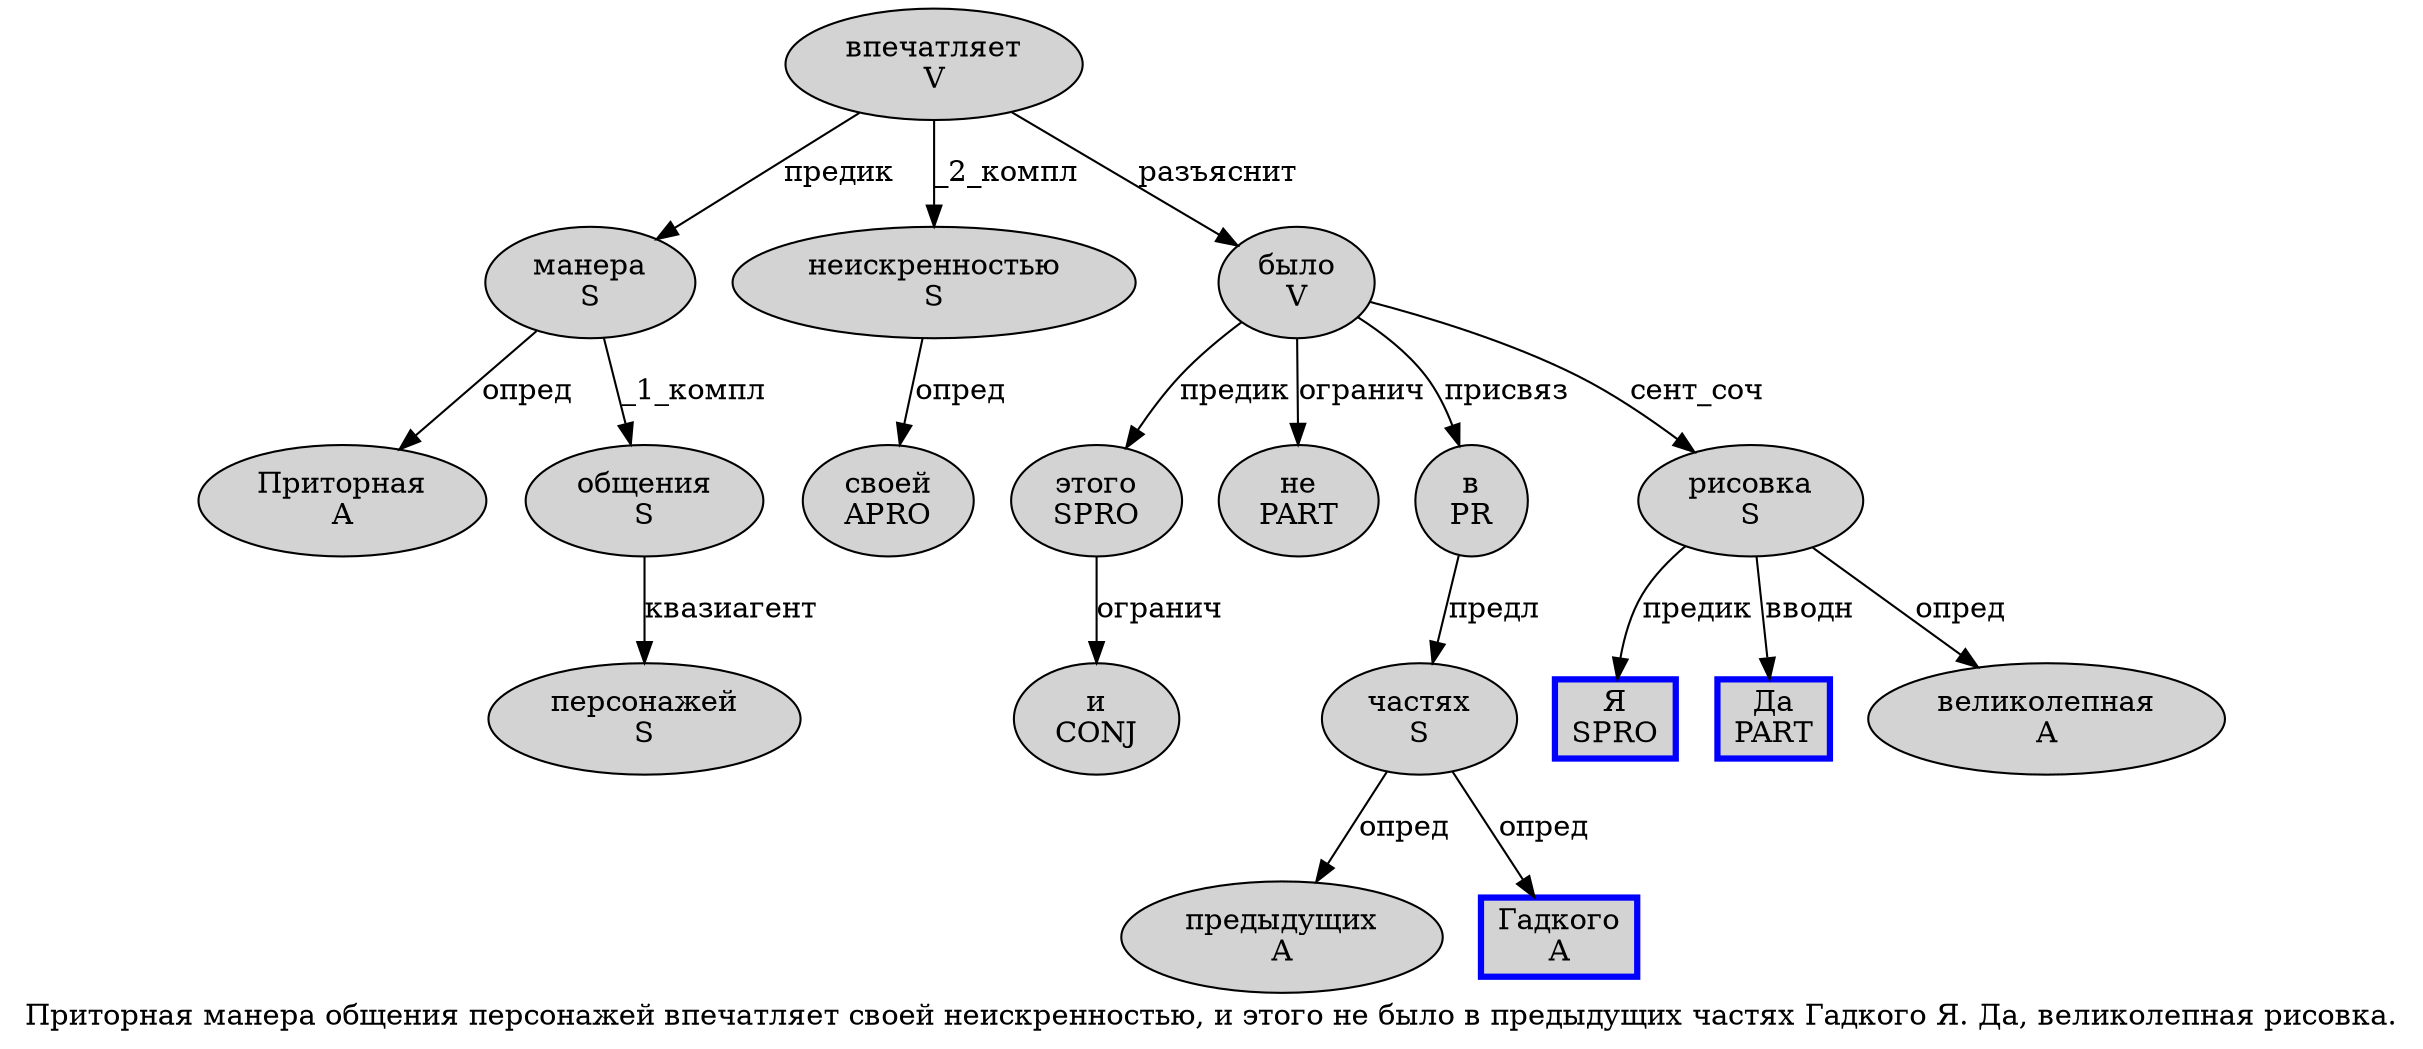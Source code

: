 digraph SENTENCE_2918 {
	graph [label="Приторная манера общения персонажей впечатляет своей неискренностью, и этого не было в предыдущих частях Гадкого Я. Да, великолепная рисовка."]
	node [style=filled]
		0 [label="Приторная
A" color="" fillcolor=lightgray penwidth=1 shape=ellipse]
		1 [label="манера
S" color="" fillcolor=lightgray penwidth=1 shape=ellipse]
		2 [label="общения
S" color="" fillcolor=lightgray penwidth=1 shape=ellipse]
		3 [label="персонажей
S" color="" fillcolor=lightgray penwidth=1 shape=ellipse]
		4 [label="впечатляет
V" color="" fillcolor=lightgray penwidth=1 shape=ellipse]
		5 [label="своей
APRO" color="" fillcolor=lightgray penwidth=1 shape=ellipse]
		6 [label="неискренностью
S" color="" fillcolor=lightgray penwidth=1 shape=ellipse]
		8 [label="и
CONJ" color="" fillcolor=lightgray penwidth=1 shape=ellipse]
		9 [label="этого
SPRO" color="" fillcolor=lightgray penwidth=1 shape=ellipse]
		10 [label="не
PART" color="" fillcolor=lightgray penwidth=1 shape=ellipse]
		11 [label="было
V" color="" fillcolor=lightgray penwidth=1 shape=ellipse]
		12 [label="в
PR" color="" fillcolor=lightgray penwidth=1 shape=ellipse]
		13 [label="предыдущих
A" color="" fillcolor=lightgray penwidth=1 shape=ellipse]
		14 [label="частях
S" color="" fillcolor=lightgray penwidth=1 shape=ellipse]
		15 [label="Гадкого
A" color=blue fillcolor=lightgray penwidth=3 shape=box]
		16 [label="Я
SPRO" color=blue fillcolor=lightgray penwidth=3 shape=box]
		18 [label="Да
PART" color=blue fillcolor=lightgray penwidth=3 shape=box]
		20 [label="великолепная
A" color="" fillcolor=lightgray penwidth=1 shape=ellipse]
		21 [label="рисовка
S" color="" fillcolor=lightgray penwidth=1 shape=ellipse]
			14 -> 13 [label="опред"]
			14 -> 15 [label="опред"]
			1 -> 0 [label="опред"]
			1 -> 2 [label="_1_компл"]
			6 -> 5 [label="опред"]
			21 -> 16 [label="предик"]
			21 -> 18 [label="вводн"]
			21 -> 20 [label="опред"]
			4 -> 1 [label="предик"]
			4 -> 6 [label="_2_компл"]
			4 -> 11 [label="разъяснит"]
			11 -> 9 [label="предик"]
			11 -> 10 [label="огранич"]
			11 -> 12 [label="присвяз"]
			11 -> 21 [label="сент_соч"]
			2 -> 3 [label="квазиагент"]
			12 -> 14 [label="предл"]
			9 -> 8 [label="огранич"]
}